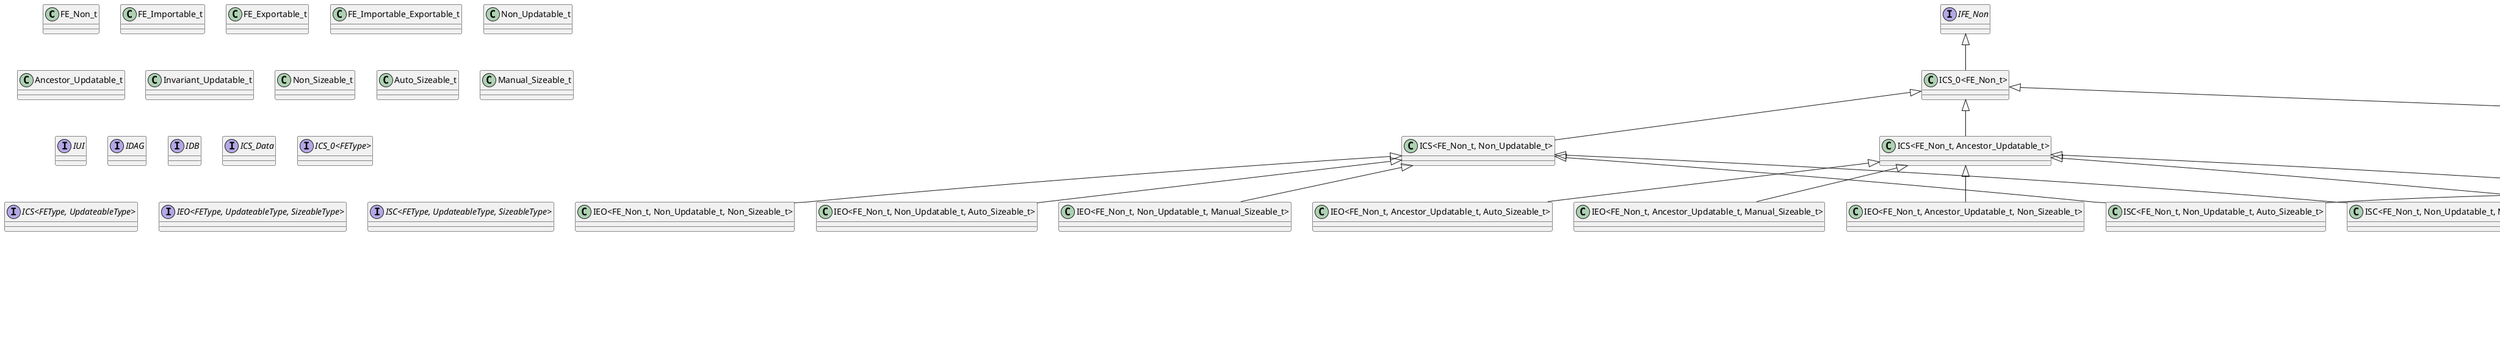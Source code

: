 @startuml
skinparam classAttributeIconSize 0

class FE_Non_t
class FE_Importable_t
class FE_Exportable_t
class FE_Importable_Exportable_t
class Non_Updatable_t
class Ancestor_Updatable_t
class Invariant_Updatable_t
class Non_Sizeable_t
class Auto_Sizeable_t
class Manual_Sizeable_t

interface IUI
interface IDAG
interface IFE_Non
interface IFE_Importable
interface IFE_Exportable
interface IFE_Importable_Exportable
interface IDB
interface ICS_Data
interface IExecutable
interface IReportable
interface ILoad
interface ISC_0
interface "ICS_0<FEType>"
interface "ICS<FEType, UpdateableType>"
interface "IEO<FEType, UpdateableType, SizeableType>"
interface "ISC<FEType, UpdateableType, SizeableType>"

IFE_Non <|-- "ICS_0<FE_Non_t>"
IFE_Importable <|-- "ICS_0<FE_Importable_t>"
IFE_Exportable <|-- "ICS_0<FE_Exportable_t>"
IFE_Importable_Exportable <|-- "ICS_0<FE_Importable_Exportable_t>"

"ICS_0<FE_Non_t>" <|-- "ICS<FE_Non_t, Non_Updatable_t>"
"ICS_0<FE_Non_t>" <|-- "ICS<FE_Non_t, Ancestor_Updatable_t>"
"ICS_0<FE_Non_t>" <|-- "ICS<FE_Non_t, Invariant_Updatable_t>"
"ICS_0<FE_Importable_t>" <|-- "ICS<FE_Importable_t, Non_Updatable_t>"
"ICS_0<FE_Importable_t>" <|-- "ICS<FE_Importable_t, Ancestor_Updatable_t>"
"ICS_0<FE_Importable_t>" <|-- "ICS<FE_Importable_t, Invariant_Updatable_t>"
"ICS_0<FE_Exportable_t>" <|-- "ICS<FE_Exportable_t, Non_Updatable_t>"
"ICS_0<FE_Exportable_t>" <|-- "ICS<FE_Exportable_t, Ancestor_Updatable_t>"
"ICS_0<FE_Exportable_t>" <|-- "ICS<FE_Exportable_t, Invariant_Updatable_t>"
"ICS_0<FE_Importable_Exportable_t>" <|-- "ICS<FE_Importable_Exportable_t, Non_Updatable_t>"
"ICS_0<FE_Importable_Exportable_t>" <|-- "ICS<FE_Importable_Exportable_t, Ancestor_Updatable_t>"
"ICS_0<FE_Importable_Exportable_t>" <|-- "ICS<FE_Importable_Exportable_t, Invariant_Updatable_t>"

"ICS<FE_Non_t, Non_Updatable_t>" <|-- "IEO<FE_Non_t, Non_Updatable_t, Non_Sizeable_t>"
"ICS<FE_Non_t, Non_Updatable_t>" <|-- "IEO<FE_Non_t, Non_Updatable_t, Auto_Sizeable_t>"
"ICS<FE_Non_t, Non_Updatable_t>" <|-- "IEO<FE_Non_t, Non_Updatable_t, Manual_Sizeable_t>"
"ICS<FE_Non_t, Ancestor_Updatable_t>" <|-- "IEO<FE_Non_t, Ancestor_Updatable_t, Non_Sizeable_t>"
"ICS<FE_Non_t, Ancestor_Updatable_t>" <|-- "IEO<FE_Non_t, Ancestor_Updatable_t, Auto_Sizeable_t>"
"ICS<FE_Non_t, Ancestor_Updatable_t>" <|-- "IEO<FE_Non_t, Ancestor_Updatable_t, Manual_Sizeable_t>"
"ICS<FE_Non_t, Invariant_Updatable_t>" <|-- "IEO<FE_Non_t, Invariant_Updatable_t, Non_Sizeable_t>"
"ICS<FE_Non_t, Invariant_Updatable_t>" <|-- "IEO<FE_Non_t, Invariant_Updatable_t, Auto_Sizeable_t>"
"ICS<FE_Non_t, Invariant_Updatable_t>" <|-- "IEO<FE_Non_t, Invariant_Updatable_t, Manual_Sizeable_t>"
"ICS<FE_Importable_t, Non_Updatable_t>" <|-- "IEO<FE_Importable_t, Non_Updatable_t, Non_Sizeable_t>"
"ICS<FE_Importable_t, Non_Updatable_t>" <|-- "IEO<FE_Importable_t, Non_Updatable_t, Auto_Sizeable_t>"
"ICS<FE_Importable_t, Non_Updatable_t>" <|-- "IEO<FE_Importable_t, Non_Updatable_t, Manual_Sizeable_t>"
"ICS<FE_Importable_t, Ancestor_Updatable_t>" <|-- "IEO<FE_Importable_t, Ancestor_Updatable_t, Non_Sizeable_t>"
"ICS<FE_Importable_t, Ancestor_Updatable_t>" <|-- "IEO<FE_Importable_t, Ancestor_Updatable_t, Auto_Sizeable_t>"
"ICS<FE_Importable_t, Ancestor_Updatable_t>" <|-- "IEO<FE_Importable_t, Ancestor_Updatable_t, Manual_Sizeable_t>"
"ICS<FE_Importable_t, Invariant_Updatable_t>" <|-- "IEO<FE_Importable_t, Invariant_Updatable_t, Non_Sizeable_t>"
"ICS<FE_Importable_t, Invariant_Updatable_t>" <|-- "IEO<FE_Importable_t, Invariant_Updatable_t, Auto_Sizeable_t>"
"ICS<FE_Importable_t, Invariant_Updatable_t>" <|-- "IEO<FE_Importable_t, Invariant_Updatable_t, Manual_Sizeable_t>"
"ICS<FE_Exportable_t, Non_Updatable_t>" <|-- "IEO<FE_Exportable_t, Non_Updatable_t, Non_Sizeable_t>"
"ICS<FE_Exportable_t, Non_Updatable_t>" <|-- "IEO<FE_Exportable_t, Non_Updatable_t, Auto_Sizeable_t>"
"ICS<FE_Exportable_t, Non_Updatable_t>" <|-- "IEO<FE_Exportable_t, Non_Updatable_t, Manual_Sizeable_t>"
"ICS<FE_Exportable_t, Ancestor_Updatable_t>" <|-- "IEO<FE_Exportable_t, Ancestor_Updatable_t, Non_Sizeable_t>"
"ICS<FE_Exportable_t, Ancestor_Updatable_t>" <|-- "IEO<FE_Exportable_t, Ancestor_Updatable_t, Auto_Sizeable_t>"
"ICS<FE_Exportable_t, Ancestor_Updatable_t>" <|-- "IEO<FE_Exportable_t, Ancestor_Updatable_t, Manual_Sizeable_t>"
"ICS<FE_Exportable_t, Invariant_Updatable_t>" <|-- "IEO<FE_Exportable_t, Invariant_Updatable_t, Non_Sizeable_t>"
"ICS<FE_Exportable_t, Invariant_Updatable_t>" <|-- "IEO<FE_Exportable_t, Invariant_Updatable_t, Auto_Sizeable_t>"
"ICS<FE_Exportable_t, Invariant_Updatable_t>" <|-- "IEO<FE_Exportable_t, Invariant_Updatable_t, Manual_Sizeable_t>"
"ICS<FE_Importable_Exportable_t, Non_Updatable_t>" <|-- "IEO<FE_Importable_Exportable_t, Non_Updatable_t, Non_Sizeable_t>"
"ICS<FE_Importable_Exportable_t, Non_Updatable_t>" <|-- "IEO<FE_Importable_Exportable_t, Non_Updatable_t, Auto_Sizeable_t>"
"ICS<FE_Importable_Exportable_t, Non_Updatable_t>" <|-- "IEO<FE_Importable_Exportable_t, Non_Updatable_t, Manual_Sizeable_t>"
"ICS<FE_Importable_Exportable_t, Ancestor_Updatable_t>" <|-- "IEO<FE_Importable_Exportable_t, Ancestor_Updatable_t, Non_Sizeable_t>"
"ICS<FE_Importable_Exportable_t, Ancestor_Updatable_t>" <|-- "IEO<FE_Importable_Exportable_t, Ancestor_Updatable_t, Auto_Sizeable_t>"
"ICS<FE_Importable_Exportable_t, Ancestor_Updatable_t>" <|-- "IEO<FE_Importable_Exportable_t, Ancestor_Updatable_t, Manual_Sizeable_t>"
"ICS<FE_Importable_Exportable_t, Invariant_Updatable_t>" <|-- "IEO<FE_Importable_Exportable_t, Invariant_Updatable_t, Non_Sizeable_t>"
"ICS<FE_Importable_Exportable_t, Invariant_Updatable_t>" <|-- "IEO<FE_Importable_Exportable_t, Invariant_Updatable_t, Auto_Sizeable_t>"
"ICS<FE_Importable_Exportable_t, Invariant_Updatable_t>" <|-- "IEO<FE_Importable_Exportable_t, Invariant_Updatable_t, Manual_Sizeable_t>"

"ICS<FE_Non_t, Non_Updatable_t>" <|-- "ISC<FE_Non_t, Non_Updatable_t, Auto_Sizeable_t>"
"ICS<FE_Non_t, Non_Updatable_t>" <|-- "ISC<FE_Non_t, Non_Updatable_t, Manual_Sizeable_t>"
"ICS<FE_Non_t, Ancestor_Updatable_t>" <|-- "ISC<FE_Non_t, Ancestor_Updatable_t, Auto_Sizeable_t>"
"ICS<FE_Non_t, Ancestor_Updatable_t>" <|-- "ISC<FE_Non_t, Ancestor_Updatable_t, Manual_Sizeable_t>"
"ICS<FE_Non_t, Invariant_Updatable_t>" <|-- "ISC<FE_Non_t, Invariant_Updatable_t, Auto_Sizeable_t>"
"ICS<FE_Non_t, Invariant_Updatable_t>" <|-- "ISC<FE_Non_t, Invariant_Updatable_t, Manual_Sizeable_t>"
"ICS<FE_Importable_t, Non_Updatable_t>" <|-- "ISC<FE_Importable_t, Non_Updatable_t, Auto_Sizeable_t>"
"ICS<FE_Importable_t, Non_Updatable_t>" <|-- "ISC<FE_Importable_t, Non_Updatable_t, Manual_Sizeable_t>"
"ICS<FE_Importable_t, Ancestor_Updatable_t>" <|-- "ISC<FE_Importable_t, Ancestor_Updatable_t, Auto_Sizeable_t>"
"ICS<FE_Importable_t, Ancestor_Updatable_t>" <|-- "ISC<FE_Importable_t, Ancestor_Updatable_t, Manual_Sizeable_t>"
"ICS<FE_Importable_t, Invariant_Updatable_t>" <|-- "ISC<FE_Importable_t, Invariant_Updatable_t, Auto_Sizeable_t>"
"ICS<FE_Importable_t, Invariant_Updatable_t>" <|-- "ISC<FE_Importable_t, Invariant_Updatable_t, Manual_Sizeable_t>"
"ICS<FE_Exportable_t, Non_Updatable_t>" <|-- "ISC<FE_Exportable_t, Non_Updatable_t, Auto_Sizeable_t>"
"ICS<FE_Exportable_t, Non_Updatable_t>" <|-- "ISC<FE_Exportable_t, Non_Updatable_t, Manual_Sizeable_t>"
"ICS<FE_Exportable_t, Ancestor_Updatable_t>" <|-- "ISC<FE_Exportable_t, Ancestor_Updatable_t, Auto_Sizeable_t>"
"ICS<FE_Exportable_t, Ancestor_Updatable_t>" <|-- "ISC<FE_Exportable_t, Ancestor_Updatable_t, Manual_Sizeable_t>"
"ICS<FE_Exportable_t, Invariant_Updatable_t>" <|-- "ISC<FE_Exportable_t, Invariant_Updatable_t, Auto_Sizeable_t>"
"ICS<FE_Exportable_t, Invariant_Updatable_t>" <|-- "ISC<FE_Exportable_t, Invariant_Updatable_t, Manual_Sizeable_t>"
"ICS<FE_Importable_Exportable_t, Non_Updatable_t>" <|-- "ISC<FE_Importable_Exportable_t, Non_Updatable_t, Auto_Sizeable_t>"
"ICS<FE_Importable_Exportable_t, Non_Updatable_t>" <|-- "ISC<FE_Importable_Exportable_t, Non_Updatable_t, Manual_Sizeable_t>"
"ICS<FE_Importable_Exportable_t, Ancestor_Updatable_t>" <|-- "ISC<FE_Importable_Exportable_t, Ancestor_Updatable_t, Auto_Sizeable_t>"
"ICS<FE_Importable_Exportable_t, Ancestor_Updatable_t>" <|-- "ISC<FE_Importable_Exportable_t, Ancestor_Updatable_t, Manual_Sizeable_t>"
"ICS<FE_Importable_Exportable_t, Invariant_Updatable_t>" <|-- "ISC<FE_Importable_Exportable_t, Invariant_Updatable_t, Auto_Sizeable_t>"
"ICS<FE_Importable_Exportable_t, Invariant_Updatable_t>" <|-- "ISC<FE_Importable_Exportable_t, Invariant_Updatable_t, Manual_Sizeable_t>"

IExecutable <|-- ISC_0
IReportable <|-- ISC_0
ILoad <|-- ISC_0

ISC_0 <|-- "ISC<FE_Non_t, Non_Updatable_t, Auto_Sizeable_t>"
ISC_0 <|-- "ISC<FE_Non_t, Non_Updatable_t, Manual_Sizeable_t>"
ISC_0 <|-- "ISC<FE_Non_t, Ancestor_Updatable_t, Auto_Sizeable_t>"
ISC_0 <|-- "ISC<FE_Non_t, Ancestor_Updatable_t, Manual_Sizeable_t>"
ISC_0 <|-- "ISC<FE_Non_t, Invariant_Updatable_t, Auto_Sizeable_t>"
ISC_0 <|-- "ISC<FE_Non_t, Invariant_Updatable_t, Manual_Sizeable_t>"
ISC_0 <|-- "ISC<FE_Importable_t, Non_Updatable_t, Auto_Sizeable_t>"
ISC_0 <|-- "ISC<FE_Importable_t, Non_Updatable_t, Manual_Sizeable_t>"
ISC_0 <|-- "ISC<FE_Importable_t, Ancestor_Updatable_t, Auto_Sizeable_t>"
ISC_0 <|-- "ISC<FE_Importable_t, Ancestor_Updatable_t, Manual_Sizeable_t>"
ISC_0 <|-- "ISC<FE_Importable_t, Invariant_Updatable_t, Auto_Sizeable_t>"
ISC_0 <|-- "ISC<FE_Importable_t, Invariant_Updatable_t, Manual_Sizeable_t>"
ISC_0 <|-- "ISC<FE_Exportable_t, Non_Updatable_t, Auto_Sizeable_t>"
ISC_0 <|-- "ISC<FE_Exportable_t, Non_Updatable_t, Manual_Sizeable_t>"
ISC_0 <|-- "ISC<FE_Exportable_t, Ancestor_Updatable_t, Auto_Sizeable_t>"
ISC_0 <|-- "ISC<FE_Exportable_t, Ancestor_Updatable_t, Manual_Sizeable_t>"
ISC_0 <|-- "ISC<FE_Exportable_t, Invariant_Updatable_t, Auto_Sizeable_t>"
ISC_0 <|-- "ISC<FE_Exportable_t, Invariant_Updatable_t, Manual_Sizeable_t>"
ISC_0 <|-- "ISC<FE_Importable_Exportable_t, Non_Updatable_t, Auto_Sizeable_t>"
ISC_0 <|-- "ISC<FE_Importable_Exportable_t, Non_Updatable_t, Manual_Sizeable_t>"
ISC_0 <|-- "ISC<FE_Importable_Exportable_t, Ancestor_Updatable_t, Auto_Sizeable_t>"
ISC_0 <|-- "ISC<FE_Importable_Exportable_t, Ancestor_Updatable_t, Manual_Sizeable_t>"
ISC_0 <|-- "ISC<FE_Importable_Exportable_t, Invariant_Updatable_t, Auto_Sizeable_t>"
ISC_0 <|-- "ISC<FE_Importable_Exportable_t, Invariant_Updatable_t, Manual_Sizeable_t>"

class EO_Mat1 {
    +std::string _DB_descriptor
}

class EO_Panel {
    +double _thickness
    +double _width_a
    +double _width_b
    +CS_DT_DN<EO_Mat1>" _EO_mat1
}

class SC_Panel {
    +CS_DT_DN<EO_Panel>" _EO_panel
    +CS_DT_DN<EO_Stiffener>" _EO_side_stiffener_1
    +CS_DT_DN<EO_Stiffener>" _EO_side_stiffener_2
    +CS_DT_DN<EO_SCL_Panel>" _EO_SCL_panel
}

"IEO<FE_Importable_Exportable_t, Non_Updatable_t, Non_Sizeable_t>" <|-- EO_Mat1
"IEO<FE_Importable_Exportable_t, Invariant_Updatable_t, Auto_Sizeable_t>" <|-- EO_Panel
"IEO<FE_Importable_Exportable_t, Invariant_Updatable_t, Manual_Sizeable_t>" <|-- SC_Panel

@enduml
